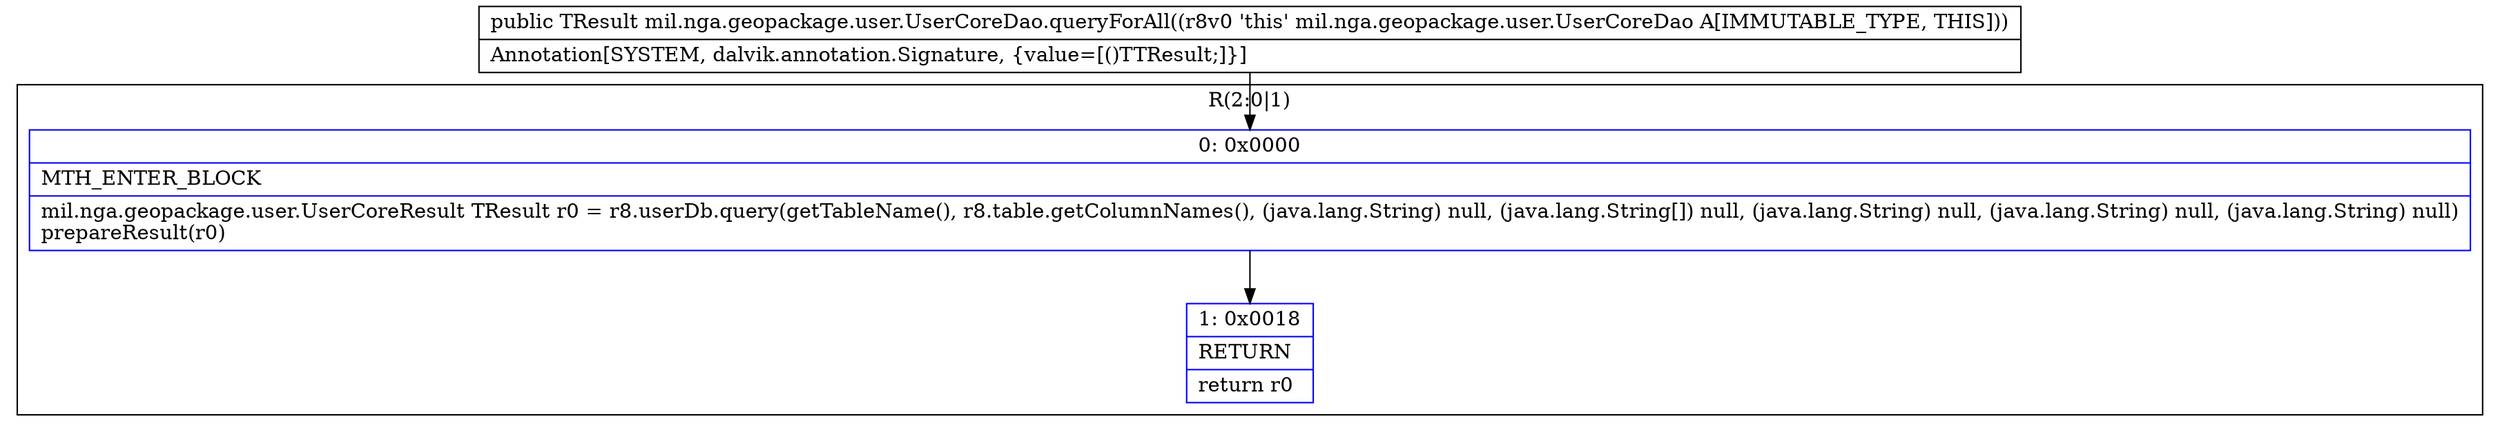 digraph "CFG formil.nga.geopackage.user.UserCoreDao.queryForAll()Lmil\/nga\/geopackage\/user\/UserCoreResult;" {
subgraph cluster_Region_190416491 {
label = "R(2:0|1)";
node [shape=record,color=blue];
Node_0 [shape=record,label="{0\:\ 0x0000|MTH_ENTER_BLOCK\l|mil.nga.geopackage.user.UserCoreResult TResult r0 = r8.userDb.query(getTableName(), r8.table.getColumnNames(), (java.lang.String) null, (java.lang.String[]) null, (java.lang.String) null, (java.lang.String) null, (java.lang.String) null)\lprepareResult(r0)\l}"];
Node_1 [shape=record,label="{1\:\ 0x0018|RETURN\l|return r0\l}"];
}
MethodNode[shape=record,label="{public TResult mil.nga.geopackage.user.UserCoreDao.queryForAll((r8v0 'this' mil.nga.geopackage.user.UserCoreDao A[IMMUTABLE_TYPE, THIS]))  | Annotation[SYSTEM, dalvik.annotation.Signature, \{value=[()TTResult;]\}]\l}"];
MethodNode -> Node_0;
Node_0 -> Node_1;
}

